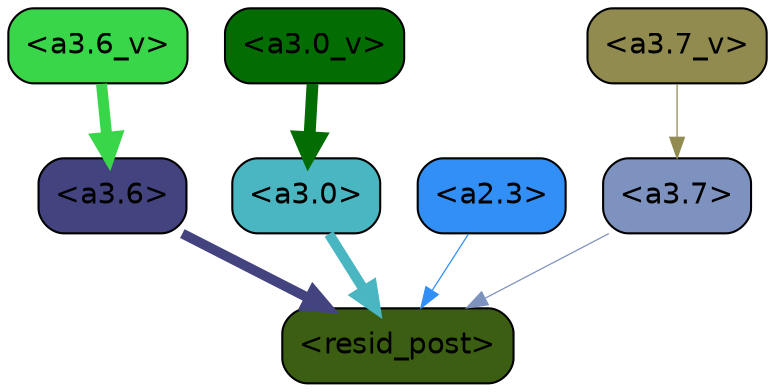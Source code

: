strict digraph "" {
	graph [bgcolor=transparent,
		layout=dot,
		overlap=false,
		splines=true
	];
	"<a3.7>"	[color=black,
		fillcolor="#7e92bf",
		fontname=Helvetica,
		shape=box,
		style="filled, rounded"];
	"<resid_post>"	[color=black,
		fillcolor="#3c5e12",
		fontname=Helvetica,
		shape=box,
		style="filled, rounded"];
	"<a3.7>" -> "<resid_post>"	[color="#7e92bf",
		penwidth=0.6];
	"<a3.6>"	[color=black,
		fillcolor="#434380",
		fontname=Helvetica,
		shape=box,
		style="filled, rounded"];
	"<a3.6>" -> "<resid_post>"	[color="#434380",
		penwidth=4.746312499046326];
	"<a3.0>"	[color=black,
		fillcolor="#49b6c2",
		fontname=Helvetica,
		shape=box,
		style="filled, rounded"];
	"<a3.0>" -> "<resid_post>"	[color="#49b6c2",
		penwidth=4.896343111991882];
	"<a2.3>"	[color=black,
		fillcolor="#328ff5",
		fontname=Helvetica,
		shape=box,
		style="filled, rounded"];
	"<a2.3>" -> "<resid_post>"	[color="#328ff5",
		penwidth=0.6];
	"<a3.7_v>"	[color=black,
		fillcolor="#918b4f",
		fontname=Helvetica,
		shape=box,
		style="filled, rounded"];
	"<a3.7_v>" -> "<a3.7>"	[color="#918b4f",
		penwidth=0.6];
	"<a3.6_v>"	[color=black,
		fillcolor="#39d64a",
		fontname=Helvetica,
		shape=box,
		style="filled, rounded"];
	"<a3.6_v>" -> "<a3.6>"	[color="#39d64a",
		penwidth=5.297133803367615];
	"<a3.0_v>"	[color=black,
		fillcolor="#036c02",
		fontname=Helvetica,
		shape=box,
		style="filled, rounded"];
	"<a3.0_v>" -> "<a3.0>"	[color="#036c02",
		penwidth=5.680712580680847];
}

